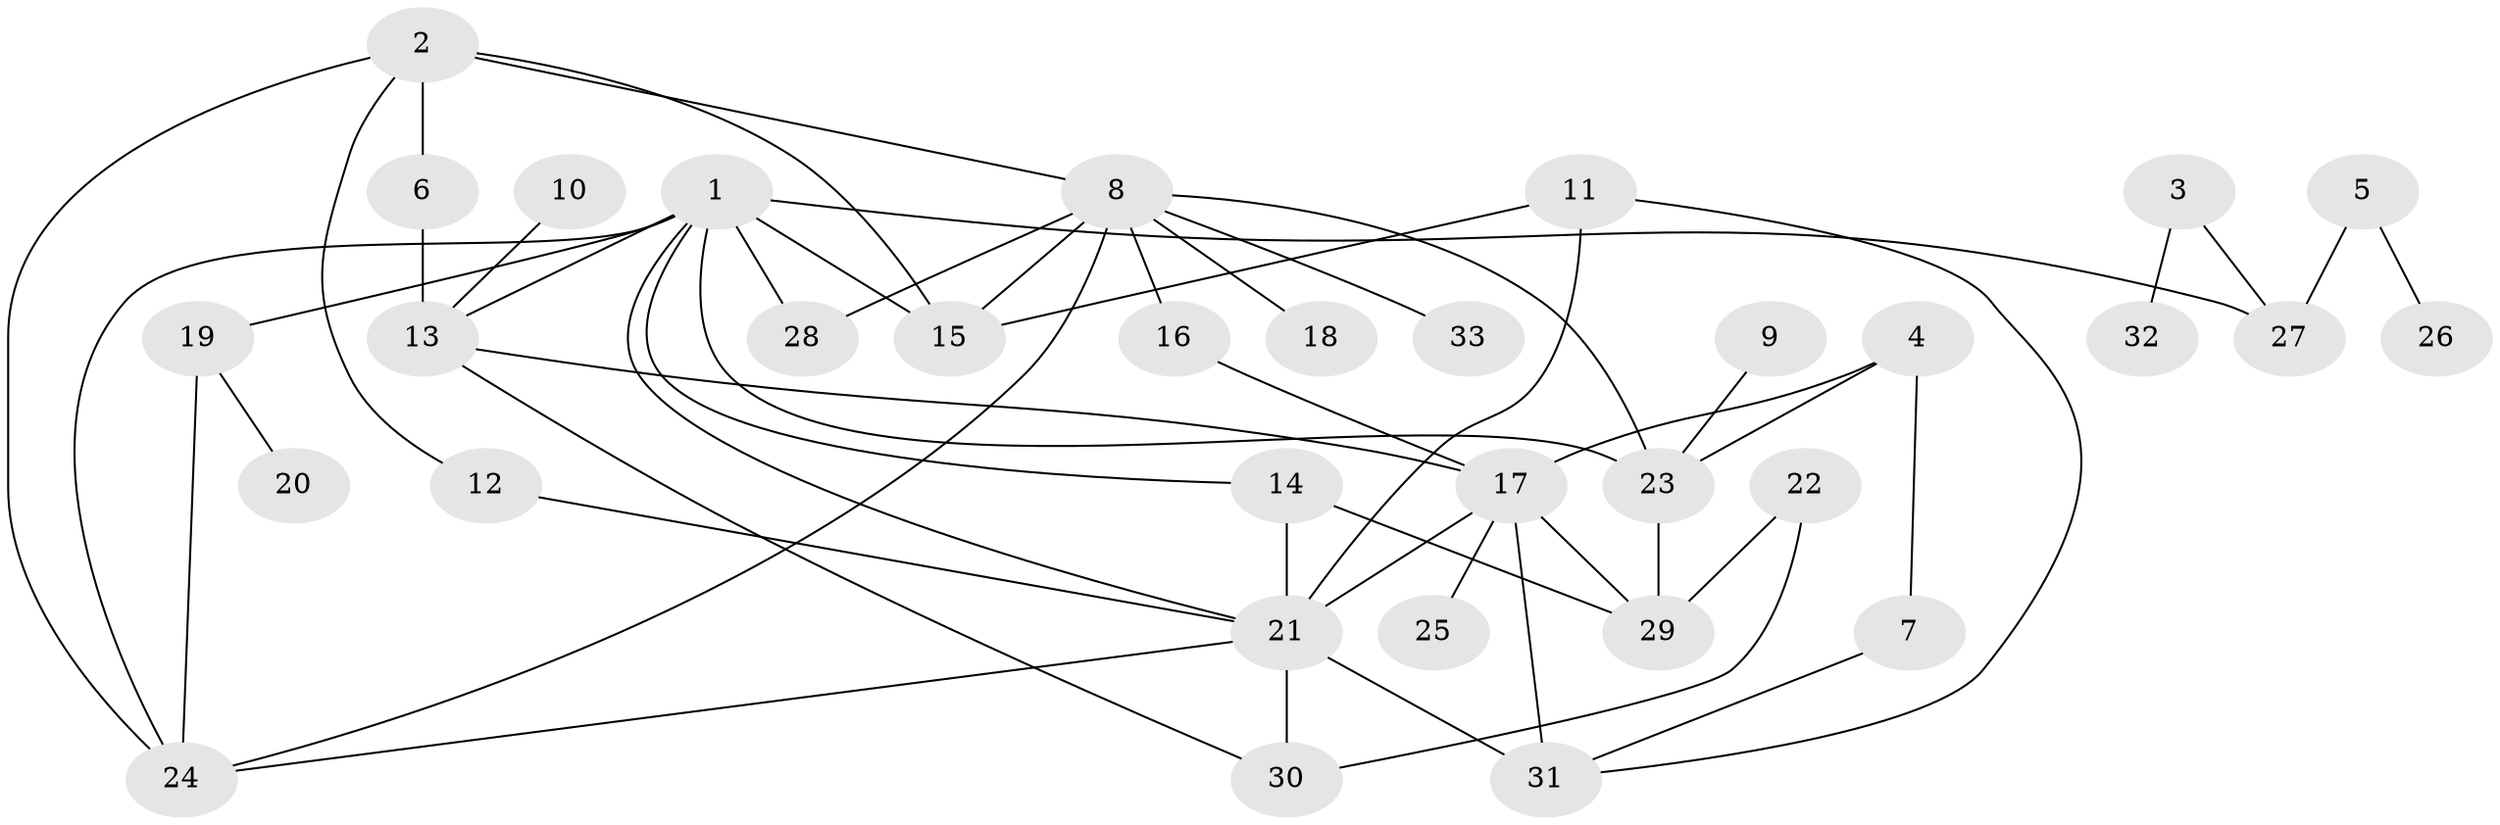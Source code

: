 // original degree distribution, {4: 0.13846153846153847, 5: 0.09230769230769231, 3: 0.2153846153846154, 2: 0.2923076923076923, 7: 0.015384615384615385, 1: 0.23076923076923078, 6: 0.015384615384615385}
// Generated by graph-tools (version 1.1) at 2025/25/03/09/25 03:25:35]
// undirected, 33 vertices, 53 edges
graph export_dot {
graph [start="1"]
  node [color=gray90,style=filled];
  1;
  2;
  3;
  4;
  5;
  6;
  7;
  8;
  9;
  10;
  11;
  12;
  13;
  14;
  15;
  16;
  17;
  18;
  19;
  20;
  21;
  22;
  23;
  24;
  25;
  26;
  27;
  28;
  29;
  30;
  31;
  32;
  33;
  1 -- 13 [weight=1.0];
  1 -- 14 [weight=1.0];
  1 -- 15 [weight=1.0];
  1 -- 19 [weight=1.0];
  1 -- 21 [weight=1.0];
  1 -- 23 [weight=1.0];
  1 -- 24 [weight=1.0];
  1 -- 27 [weight=1.0];
  1 -- 28 [weight=1.0];
  2 -- 6 [weight=1.0];
  2 -- 8 [weight=1.0];
  2 -- 12 [weight=1.0];
  2 -- 15 [weight=1.0];
  2 -- 24 [weight=1.0];
  3 -- 27 [weight=1.0];
  3 -- 32 [weight=1.0];
  4 -- 7 [weight=1.0];
  4 -- 17 [weight=1.0];
  4 -- 23 [weight=2.0];
  5 -- 26 [weight=1.0];
  5 -- 27 [weight=1.0];
  6 -- 13 [weight=1.0];
  7 -- 31 [weight=1.0];
  8 -- 15 [weight=1.0];
  8 -- 16 [weight=1.0];
  8 -- 18 [weight=1.0];
  8 -- 23 [weight=1.0];
  8 -- 24 [weight=1.0];
  8 -- 28 [weight=1.0];
  8 -- 33 [weight=1.0];
  9 -- 23 [weight=1.0];
  10 -- 13 [weight=1.0];
  11 -- 15 [weight=1.0];
  11 -- 21 [weight=1.0];
  11 -- 31 [weight=1.0];
  12 -- 21 [weight=1.0];
  13 -- 17 [weight=1.0];
  13 -- 30 [weight=1.0];
  14 -- 21 [weight=1.0];
  14 -- 29 [weight=1.0];
  16 -- 17 [weight=1.0];
  17 -- 21 [weight=1.0];
  17 -- 25 [weight=1.0];
  17 -- 29 [weight=1.0];
  17 -- 31 [weight=1.0];
  19 -- 20 [weight=1.0];
  19 -- 24 [weight=1.0];
  21 -- 24 [weight=1.0];
  21 -- 30 [weight=1.0];
  21 -- 31 [weight=2.0];
  22 -- 29 [weight=1.0];
  22 -- 30 [weight=1.0];
  23 -- 29 [weight=1.0];
}

